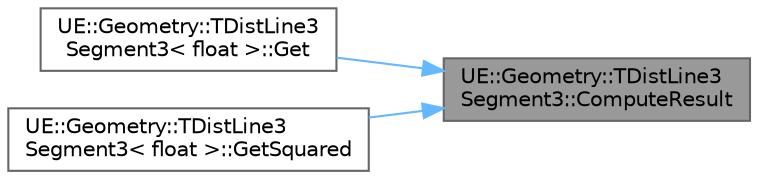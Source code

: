 digraph "UE::Geometry::TDistLine3Segment3::ComputeResult"
{
 // INTERACTIVE_SVG=YES
 // LATEX_PDF_SIZE
  bgcolor="transparent";
  edge [fontname=Helvetica,fontsize=10,labelfontname=Helvetica,labelfontsize=10];
  node [fontname=Helvetica,fontsize=10,shape=box,height=0.2,width=0.4];
  rankdir="RL";
  Node1 [id="Node000001",label="UE::Geometry::TDistLine3\lSegment3::ComputeResult",height=0.2,width=0.4,color="gray40", fillcolor="grey60", style="filled", fontcolor="black",tooltip=" "];
  Node1 -> Node2 [id="edge1_Node000001_Node000002",dir="back",color="steelblue1",style="solid",tooltip=" "];
  Node2 [id="Node000002",label="UE::Geometry::TDistLine3\lSegment3\< float \>::Get",height=0.2,width=0.4,color="grey40", fillcolor="white", style="filled",URL="$d3/da9/classUE_1_1Geometry_1_1TDistLine3Segment3.html#a6cc12fbf0ec5e5087ad84a50c010b182",tooltip=" "];
  Node1 -> Node3 [id="edge2_Node000001_Node000003",dir="back",color="steelblue1",style="solid",tooltip=" "];
  Node3 [id="Node000003",label="UE::Geometry::TDistLine3\lSegment3\< float \>::GetSquared",height=0.2,width=0.4,color="grey40", fillcolor="white", style="filled",URL="$d3/da9/classUE_1_1Geometry_1_1TDistLine3Segment3.html#a67f8c71882393ff82f0ebf6941246fa8",tooltip=" "];
}
